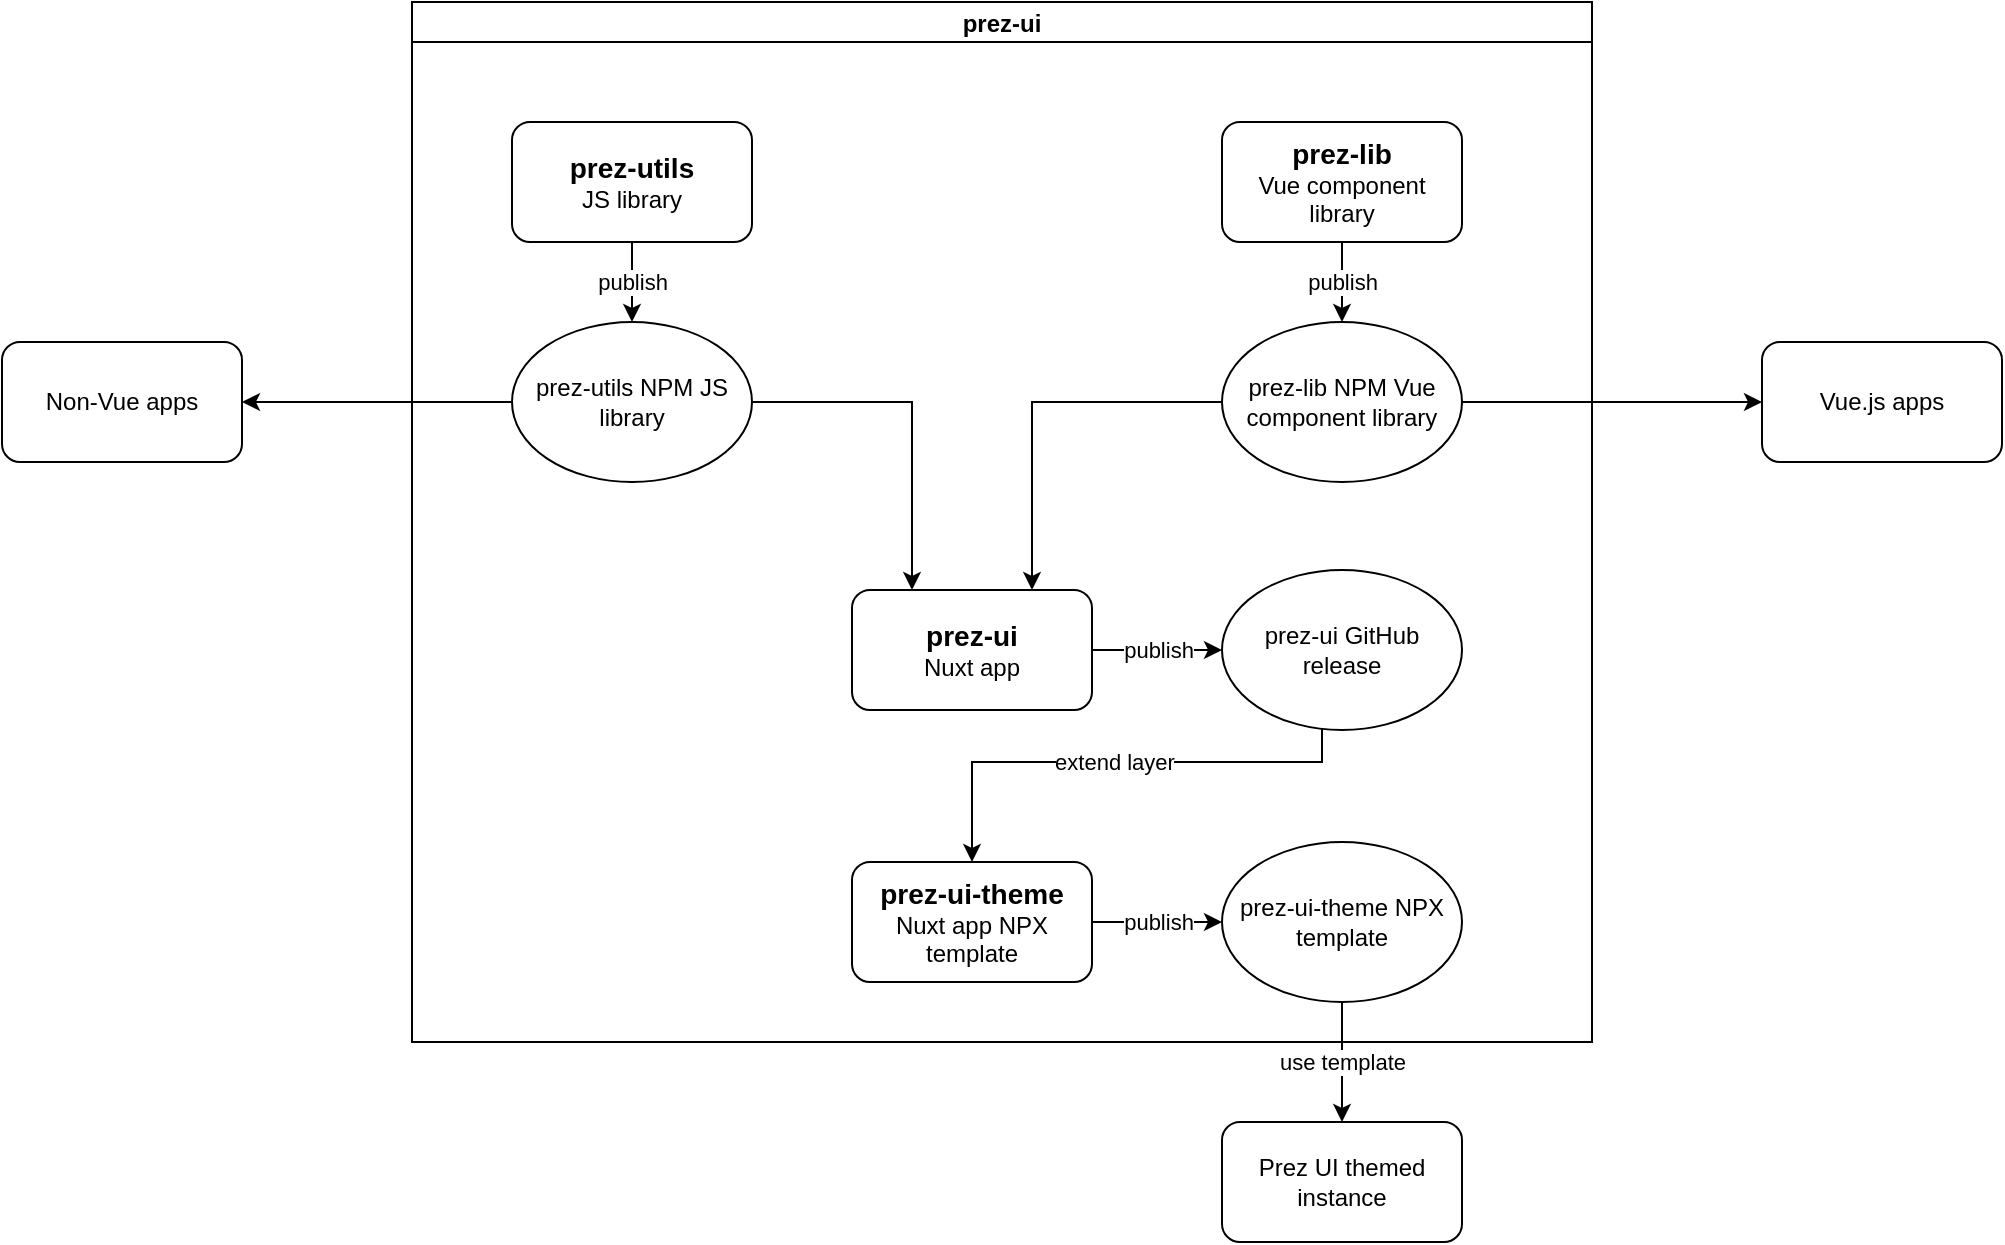 <mxfile scale="1" border="2">
    <diagram name="Page-1" id="1EtK0nTzJKErtxU8rNLZ">
        <mxGraphModel dx="1285" dy="937" grid="1" gridSize="10" guides="1" tooltips="1" connect="1" arrows="1" fold="1" page="1" pageScale="1" pageWidth="1169" pageHeight="827" math="0" shadow="0">
            <root>
                <mxCell id="0"/>
                <mxCell id="1" parent="0"/>
                <mxCell id="47SYDOreM6jzBi_CaRgB-8" value="prez-ui" style="swimlane;startSize=20;" parent="1" vertex="1">
                    <mxGeometry x="285" y="100" width="590" height="520" as="geometry"/>
                </mxCell>
                <mxCell id="47SYDOreM6jzBi_CaRgB-24" value="publish" style="edgeStyle=orthogonalEdgeStyle;rounded=0;orthogonalLoop=1;jettySize=auto;html=1;entryX=0;entryY=0.5;entryDx=0;entryDy=0;" parent="47SYDOreM6jzBi_CaRgB-8" source="47SYDOreM6jzBi_CaRgB-3" target="47SYDOreM6jzBi_CaRgB-18" edge="1">
                    <mxGeometry relative="1" as="geometry"/>
                </mxCell>
                <mxCell id="47SYDOreM6jzBi_CaRgB-3" value="&lt;b&gt;&lt;font style=&quot;font-size: 14px;&quot;&gt;prez-ui&lt;/font&gt;&lt;/b&gt;&lt;br&gt;Nuxt app" style="rounded=1;whiteSpace=wrap;html=1;" parent="47SYDOreM6jzBi_CaRgB-8" vertex="1">
                    <mxGeometry x="220" y="294" width="120" height="60" as="geometry"/>
                </mxCell>
                <mxCell id="47SYDOreM6jzBi_CaRgB-28" value="publish" style="edgeStyle=orthogonalEdgeStyle;rounded=0;orthogonalLoop=1;jettySize=auto;html=1;entryX=0;entryY=0.5;entryDx=0;entryDy=0;" parent="47SYDOreM6jzBi_CaRgB-8" source="47SYDOreM6jzBi_CaRgB-4" target="47SYDOreM6jzBi_CaRgB-19" edge="1">
                    <mxGeometry relative="1" as="geometry"/>
                </mxCell>
                <mxCell id="47SYDOreM6jzBi_CaRgB-4" value="&lt;b&gt;&lt;font style=&quot;font-size: 14px;&quot;&gt;prez-ui-theme&lt;/font&gt;&lt;/b&gt;&lt;br&gt;Nuxt app NPX template" style="rounded=1;whiteSpace=wrap;html=1;" parent="47SYDOreM6jzBi_CaRgB-8" vertex="1">
                    <mxGeometry x="220" y="430" width="120" height="60" as="geometry"/>
                </mxCell>
                <mxCell id="47SYDOreM6jzBi_CaRgB-22" value="publish" style="edgeStyle=orthogonalEdgeStyle;rounded=0;orthogonalLoop=1;jettySize=auto;html=1;entryX=0.5;entryY=0;entryDx=0;entryDy=0;" parent="47SYDOreM6jzBi_CaRgB-8" source="47SYDOreM6jzBi_CaRgB-1" target="47SYDOreM6jzBi_CaRgB-16" edge="1">
                    <mxGeometry relative="1" as="geometry"/>
                </mxCell>
                <mxCell id="47SYDOreM6jzBi_CaRgB-1" value="&lt;b&gt;&lt;font style=&quot;font-size: 14px;&quot;&gt;prez-utils&lt;/font&gt;&lt;/b&gt;&lt;br&gt;JS library" style="rounded=1;whiteSpace=wrap;html=1;" parent="47SYDOreM6jzBi_CaRgB-8" vertex="1">
                    <mxGeometry x="50" y="60" width="120" height="60" as="geometry"/>
                </mxCell>
                <mxCell id="47SYDOreM6jzBi_CaRgB-23" value="publish" style="edgeStyle=orthogonalEdgeStyle;rounded=0;orthogonalLoop=1;jettySize=auto;html=1;entryX=0.5;entryY=0;entryDx=0;entryDy=0;" parent="47SYDOreM6jzBi_CaRgB-8" source="47SYDOreM6jzBi_CaRgB-2" target="47SYDOreM6jzBi_CaRgB-17" edge="1">
                    <mxGeometry relative="1" as="geometry"/>
                </mxCell>
                <mxCell id="47SYDOreM6jzBi_CaRgB-2" value="&lt;b&gt;&lt;font style=&quot;font-size: 14px;&quot;&gt;prez-lib&lt;/font&gt;&lt;/b&gt;&lt;br&gt;Vue component library" style="rounded=1;whiteSpace=wrap;html=1;" parent="47SYDOreM6jzBi_CaRgB-8" vertex="1">
                    <mxGeometry x="405" y="60" width="120" height="60" as="geometry"/>
                </mxCell>
                <mxCell id="47SYDOreM6jzBi_CaRgB-25" style="edgeStyle=orthogonalEdgeStyle;rounded=0;orthogonalLoop=1;jettySize=auto;html=1;entryX=0.25;entryY=0;entryDx=0;entryDy=0;" parent="47SYDOreM6jzBi_CaRgB-8" source="47SYDOreM6jzBi_CaRgB-16" target="47SYDOreM6jzBi_CaRgB-3" edge="1">
                    <mxGeometry relative="1" as="geometry"/>
                </mxCell>
                <mxCell id="47SYDOreM6jzBi_CaRgB-16" value="prez-utils NPM JS library" style="ellipse;whiteSpace=wrap;html=1;" parent="47SYDOreM6jzBi_CaRgB-8" vertex="1">
                    <mxGeometry x="50" y="160" width="120" height="80" as="geometry"/>
                </mxCell>
                <mxCell id="47SYDOreM6jzBi_CaRgB-26" style="edgeStyle=orthogonalEdgeStyle;rounded=0;orthogonalLoop=1;jettySize=auto;html=1;entryX=0.75;entryY=0;entryDx=0;entryDy=0;" parent="47SYDOreM6jzBi_CaRgB-8" source="47SYDOreM6jzBi_CaRgB-17" target="47SYDOreM6jzBi_CaRgB-3" edge="1">
                    <mxGeometry relative="1" as="geometry"/>
                </mxCell>
                <mxCell id="47SYDOreM6jzBi_CaRgB-17" value="prez-lib NPM Vue component library" style="ellipse;whiteSpace=wrap;html=1;" parent="47SYDOreM6jzBi_CaRgB-8" vertex="1">
                    <mxGeometry x="405" y="160" width="120" height="80" as="geometry"/>
                </mxCell>
                <mxCell id="47SYDOreM6jzBi_CaRgB-27" value="extend layer" style="edgeStyle=orthogonalEdgeStyle;rounded=0;orthogonalLoop=1;jettySize=auto;html=1;entryX=0.5;entryY=0;entryDx=0;entryDy=0;" parent="47SYDOreM6jzBi_CaRgB-8" source="47SYDOreM6jzBi_CaRgB-18" target="47SYDOreM6jzBi_CaRgB-4" edge="1">
                    <mxGeometry relative="1" as="geometry">
                        <Array as="points">
                            <mxPoint x="455" y="380"/>
                            <mxPoint x="280" y="380"/>
                        </Array>
                    </mxGeometry>
                </mxCell>
                <mxCell id="47SYDOreM6jzBi_CaRgB-18" value="prez-ui GitHub release" style="ellipse;whiteSpace=wrap;html=1;" parent="47SYDOreM6jzBi_CaRgB-8" vertex="1">
                    <mxGeometry x="405" y="284" width="120" height="80" as="geometry"/>
                </mxCell>
                <mxCell id="47SYDOreM6jzBi_CaRgB-19" value="prez-ui-theme NPX template" style="ellipse;whiteSpace=wrap;html=1;" parent="47SYDOreM6jzBi_CaRgB-8" vertex="1">
                    <mxGeometry x="405" y="420" width="120" height="80" as="geometry"/>
                </mxCell>
                <mxCell id="47SYDOreM6jzBi_CaRgB-13" value="Non-Vue apps" style="rounded=1;whiteSpace=wrap;html=1;" parent="1" vertex="1">
                    <mxGeometry x="80" y="270" width="120" height="60" as="geometry"/>
                </mxCell>
                <mxCell id="47SYDOreM6jzBi_CaRgB-14" value="Vue.js apps" style="rounded=1;whiteSpace=wrap;html=1;" parent="1" vertex="1">
                    <mxGeometry x="960" y="270" width="120" height="60" as="geometry"/>
                </mxCell>
                <mxCell id="47SYDOreM6jzBi_CaRgB-20" style="edgeStyle=orthogonalEdgeStyle;rounded=0;orthogonalLoop=1;jettySize=auto;html=1;entryX=0;entryY=0.5;entryDx=0;entryDy=0;" parent="1" source="47SYDOreM6jzBi_CaRgB-17" target="47SYDOreM6jzBi_CaRgB-14" edge="1">
                    <mxGeometry relative="1" as="geometry"/>
                </mxCell>
                <mxCell id="47SYDOreM6jzBi_CaRgB-21" style="edgeStyle=orthogonalEdgeStyle;rounded=0;orthogonalLoop=1;jettySize=auto;html=1;entryX=1;entryY=0.5;entryDx=0;entryDy=0;" parent="1" source="47SYDOreM6jzBi_CaRgB-16" target="47SYDOreM6jzBi_CaRgB-13" edge="1">
                    <mxGeometry relative="1" as="geometry"/>
                </mxCell>
                <mxCell id="47SYDOreM6jzBi_CaRgB-29" value="Prez UI themed instance" style="rounded=1;whiteSpace=wrap;html=1;" parent="1" vertex="1">
                    <mxGeometry x="690" y="660" width="120" height="60" as="geometry"/>
                </mxCell>
                <mxCell id="47SYDOreM6jzBi_CaRgB-30" value="use template" style="edgeStyle=orthogonalEdgeStyle;rounded=0;orthogonalLoop=1;jettySize=auto;html=1;entryX=0.5;entryY=0;entryDx=0;entryDy=0;" parent="1" source="47SYDOreM6jzBi_CaRgB-19" target="47SYDOreM6jzBi_CaRgB-29" edge="1">
                    <mxGeometry relative="1" as="geometry"/>
                </mxCell>
            </root>
        </mxGraphModel>
    </diagram>
</mxfile>